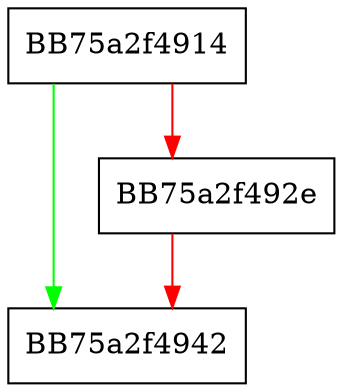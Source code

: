 digraph _Getmonths {
  node [shape="box"];
  graph [splines=ortho];
  BB75a2f4914 -> BB75a2f4942 [color="green"];
  BB75a2f4914 -> BB75a2f492e [color="red"];
  BB75a2f492e -> BB75a2f4942 [color="red"];
}